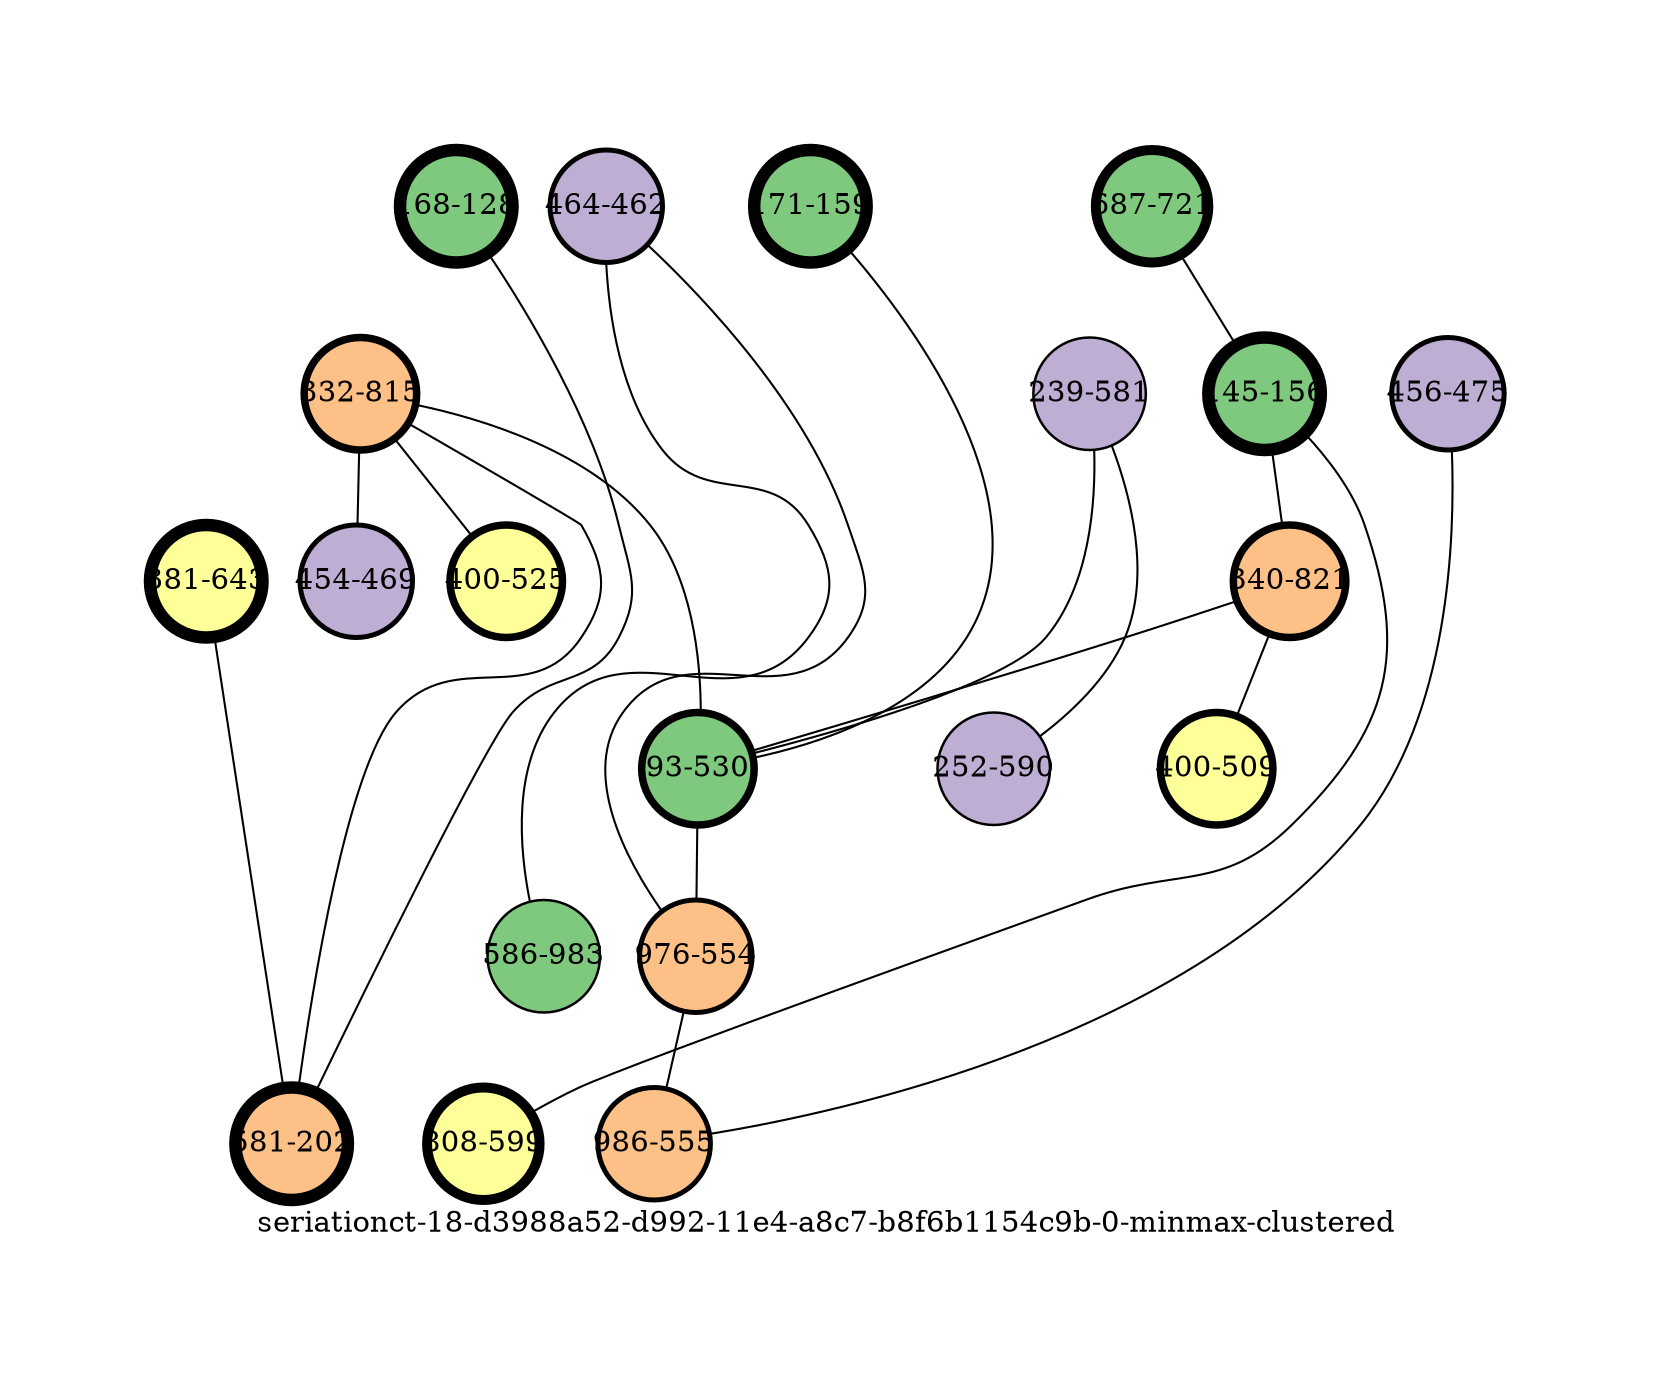 strict graph "seriationct-18-d3988a52-d992-11e4-a8c7-b8f6b1154c9b-0-minmax-clustered" {
labelloc=b;
ratio=auto;
pad="1.0";
label="seriationct-18-d3988a52-d992-11e4-a8c7-b8f6b1154c9b-0-minmax-clustered";
node [width="0.75", style=filled, fixedsize=true, height="0.75", shape=circle, label=""];
0 [xCoordinate="128.0", appears_in_slice=5, yCoordinate="168.0", colorscheme=accent5, short_label="168-128", label="168-128", cluster_id=0, fillcolor=1, size="500.0", id=6, penwidth="6.0"];
1 [xCoordinate="721.0", appears_in_slice=4, yCoordinate="687.0", colorscheme=accent5, short_label="687-721", label="687-721", cluster_id=0, fillcolor=1, size="500.0", id=1, penwidth="4.8"];
2 [xCoordinate="159.0", appears_in_slice=5, yCoordinate="171.0", colorscheme=accent5, short_label="171-159", label="171-159", cluster_id=0, fillcolor=1, size="500.0", id=2, penwidth="6.0"];
3 [xCoordinate="815.0", appears_in_slice=3, yCoordinate="332.0", colorscheme=accent5, short_label="332-815", label="332-815", cluster_id=2, fillcolor=3, size="500.0", id=3, penwidth="3.6"];
4 [xCoordinate="643.0", appears_in_slice=5, yCoordinate="381.0", colorscheme=accent5, short_label="381-643", label="381-643", cluster_id=3, fillcolor=4, size="500.0", id=4, penwidth="6.0"];
5 [xCoordinate="202.0", appears_in_slice=5, yCoordinate="581.0", colorscheme=accent5, short_label="581-202", label="581-202", cluster_id=2, fillcolor=3, size="500.0", id=5, penwidth="6.0"];
6 [xCoordinate="156.0", appears_in_slice=5, yCoordinate="145.0", colorscheme=accent5, short_label="145-156", label="145-156", cluster_id=0, fillcolor=1, size="500.0", id=15, penwidth="6.0"];
7 [xCoordinate="469.0", appears_in_slice=2, yCoordinate="454.0", colorscheme=accent5, short_label="454-469", label="454-469", cluster_id=1, fillcolor=2, size="500.0", id=0, penwidth="2.4"];
8 [xCoordinate="525.0", appears_in_slice=3, yCoordinate="400.0", colorscheme=accent5, short_label="400-525", label="400-525", cluster_id=3, fillcolor=4, size="500.0", id=7, penwidth="3.6"];
9 [xCoordinate="462.0", appears_in_slice=2, yCoordinate="464.0", colorscheme=accent5, short_label="464-462", label="464-462", cluster_id=1, fillcolor=2, size="500.0", id=8, penwidth="2.4"];
10 [xCoordinate="821.0", appears_in_slice=3, yCoordinate="340.0", colorscheme=accent5, short_label="340-821", label="340-821", cluster_id=2, fillcolor=3, size="500.0", id=9, penwidth="3.6"];
11 [xCoordinate="475.0", appears_in_slice=2, yCoordinate="456.0", colorscheme=accent5, short_label="456-475", label="456-475", cluster_id=1, fillcolor=2, size="500.0", id=10, penwidth="2.4"];
12 [xCoordinate="581.0", appears_in_slice=1, yCoordinate="239.0", colorscheme=accent5, short_label="239-581", label="239-581", cluster_id=1, fillcolor=2, size="500.0", id=11, penwidth="1.2"];
13 [xCoordinate="599.0", appears_in_slice=4, yCoordinate="808.0", colorscheme=accent5, short_label="808-599", label="808-599", cluster_id=3, fillcolor=4, size="500.0", id=12, penwidth="4.8"];
14 [xCoordinate="509.0", appears_in_slice=3, yCoordinate="400.0", colorscheme=accent5, short_label="400-509", label="400-509", cluster_id=3, fillcolor=4, size="500.0", id=13, penwidth="3.6"];
15 [xCoordinate="530.0", appears_in_slice=3, yCoordinate="93.0", colorscheme=accent5, short_label="93-530", label="93-530", cluster_id=0, fillcolor=1, size="500.0", id=14, penwidth="3.6"];
16 [xCoordinate="554.0", appears_in_slice=2, yCoordinate="976.0", colorscheme=accent5, short_label="976-554", label="976-554", cluster_id=2, fillcolor=3, size="500.0", id=17, penwidth="2.4"];
17 [xCoordinate="590.0", appears_in_slice=1, yCoordinate="252.0", colorscheme=accent5, short_label="252-590", label="252-590", cluster_id=1, fillcolor=2, size="500.0", id=19, penwidth="1.2"];
18 [xCoordinate="555.0", appears_in_slice=2, yCoordinate="986.0", colorscheme=accent5, short_label="986-555", label="986-555", cluster_id=2, fillcolor=3, size="500.0", id=18, penwidth="2.4"];
19 [xCoordinate="983.0", appears_in_slice=1, yCoordinate="586.0", colorscheme=accent5, short_label="586-983", label="586-983", cluster_id=0, fillcolor=1, size="500.0", id=16, penwidth="1.2"];
0 -- 5  [inverseweight="14.2798869494", weight="0.0700285656"];
1 -- 6  [inverseweight="5.26111796746", weight="0.190073669928"];
2 -- 15  [inverseweight="1.77191365326", weight="0.564361586219"];
3 -- 8  [inverseweight="19.7951895616", weight="0.0505173237613"];
3 -- 15  [inverseweight="2.23978911855", weight="0.446470603736"];
3 -- 5  [inverseweight="2.46830076193", weight="0.405137013861"];
3 -- 7  [inverseweight="1.74297515125", weight="0.573731644587"];
4 -- 5  [inverseweight="23.2119172721", weight="0.0430813184571"];
6 -- 10  [inverseweight="2.92753293603", weight="0.341584542976"];
6 -- 13  [inverseweight="2.0129894575", weight="0.49677359028"];
9 -- 16  [inverseweight="2.36407280004", weight="0.422998817965"];
9 -- 19  [inverseweight="3.01851805891", weight="0.331288394001"];
10 -- 14  [inverseweight="23.1125081761", weight="0.0432666153056"];
10 -- 15  [inverseweight="2.26186462827", weight="0.4421131077"];
11 -- 18  [inverseweight="24.1121411085", weight="0.0414728827067"];
12 -- 17  [inverseweight="12.9099444874", weight="0.0774596669241"];
12 -- 15  [inverseweight="2.20785521579", weight="0.452928250389"];
15 -- 16  [inverseweight="2.41216794723", weight="0.414564832083"];
16 -- 18  [inverseweight="19.7334259491", weight="0.0506754378373"];
}
